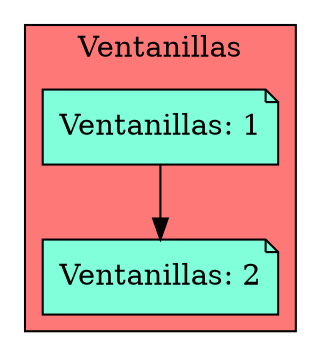 digraph L {
node[shape=note fillcolor="#A181FF" style =filled]
subgraph cluster_p{
    label= " Ventanillas "
    bgcolor = "#FF7878"
Nodo1882554559[label="Ventanillas: 1",fillcolor="#81FFDA",group=1]
Nodo1049817027[label="Ventanillas: 2",fillcolor="#81FFDA",group=2]

Nodo1882554559 -> Nodo1049817027

{rank=same;Nodo1882554559}
{rank=same;Nodo1049817027}}}